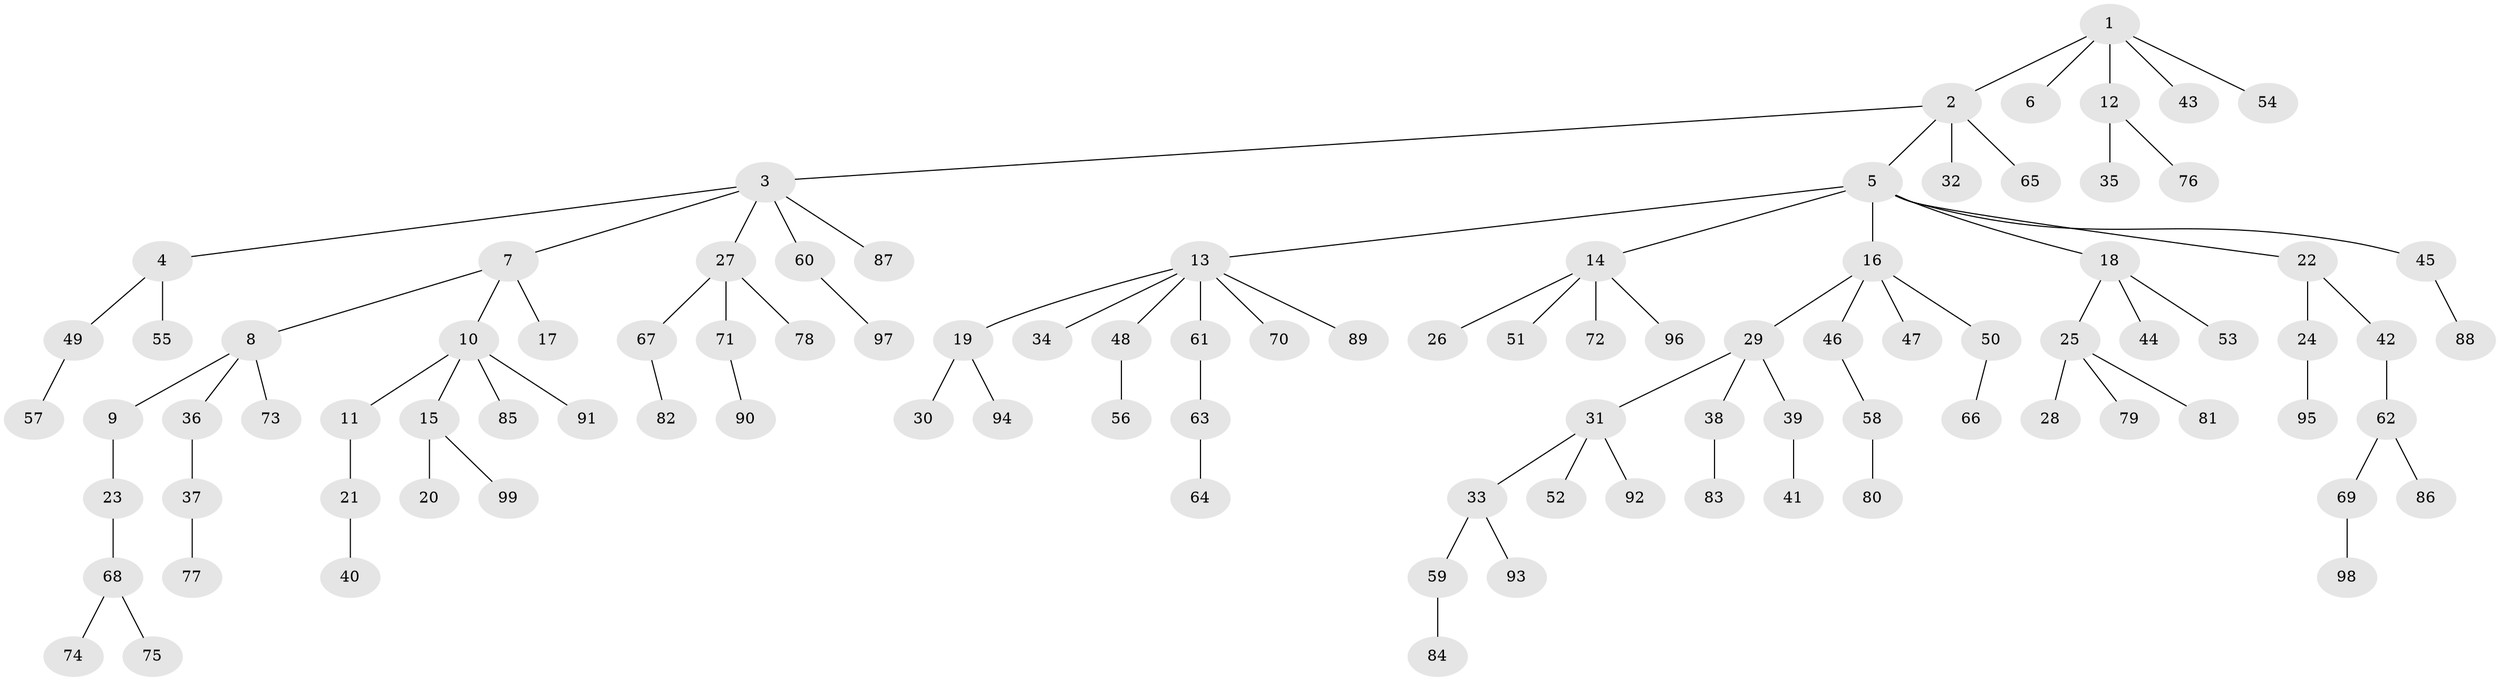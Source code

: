// Generated by graph-tools (version 1.1) at 2025/54/03/09/25 04:54:01]
// undirected, 99 vertices, 98 edges
graph export_dot {
graph [start="1"]
  node [color=gray90,style=filled];
  1;
  2;
  3;
  4;
  5;
  6;
  7;
  8;
  9;
  10;
  11;
  12;
  13;
  14;
  15;
  16;
  17;
  18;
  19;
  20;
  21;
  22;
  23;
  24;
  25;
  26;
  27;
  28;
  29;
  30;
  31;
  32;
  33;
  34;
  35;
  36;
  37;
  38;
  39;
  40;
  41;
  42;
  43;
  44;
  45;
  46;
  47;
  48;
  49;
  50;
  51;
  52;
  53;
  54;
  55;
  56;
  57;
  58;
  59;
  60;
  61;
  62;
  63;
  64;
  65;
  66;
  67;
  68;
  69;
  70;
  71;
  72;
  73;
  74;
  75;
  76;
  77;
  78;
  79;
  80;
  81;
  82;
  83;
  84;
  85;
  86;
  87;
  88;
  89;
  90;
  91;
  92;
  93;
  94;
  95;
  96;
  97;
  98;
  99;
  1 -- 2;
  1 -- 6;
  1 -- 12;
  1 -- 43;
  1 -- 54;
  2 -- 3;
  2 -- 5;
  2 -- 32;
  2 -- 65;
  3 -- 4;
  3 -- 7;
  3 -- 27;
  3 -- 60;
  3 -- 87;
  4 -- 49;
  4 -- 55;
  5 -- 13;
  5 -- 14;
  5 -- 16;
  5 -- 18;
  5 -- 22;
  5 -- 45;
  7 -- 8;
  7 -- 10;
  7 -- 17;
  8 -- 9;
  8 -- 36;
  8 -- 73;
  9 -- 23;
  10 -- 11;
  10 -- 15;
  10 -- 85;
  10 -- 91;
  11 -- 21;
  12 -- 35;
  12 -- 76;
  13 -- 19;
  13 -- 34;
  13 -- 48;
  13 -- 61;
  13 -- 70;
  13 -- 89;
  14 -- 26;
  14 -- 51;
  14 -- 72;
  14 -- 96;
  15 -- 20;
  15 -- 99;
  16 -- 29;
  16 -- 46;
  16 -- 47;
  16 -- 50;
  18 -- 25;
  18 -- 44;
  18 -- 53;
  19 -- 30;
  19 -- 94;
  21 -- 40;
  22 -- 24;
  22 -- 42;
  23 -- 68;
  24 -- 95;
  25 -- 28;
  25 -- 79;
  25 -- 81;
  27 -- 67;
  27 -- 71;
  27 -- 78;
  29 -- 31;
  29 -- 38;
  29 -- 39;
  31 -- 33;
  31 -- 52;
  31 -- 92;
  33 -- 59;
  33 -- 93;
  36 -- 37;
  37 -- 77;
  38 -- 83;
  39 -- 41;
  42 -- 62;
  45 -- 88;
  46 -- 58;
  48 -- 56;
  49 -- 57;
  50 -- 66;
  58 -- 80;
  59 -- 84;
  60 -- 97;
  61 -- 63;
  62 -- 69;
  62 -- 86;
  63 -- 64;
  67 -- 82;
  68 -- 74;
  68 -- 75;
  69 -- 98;
  71 -- 90;
}
